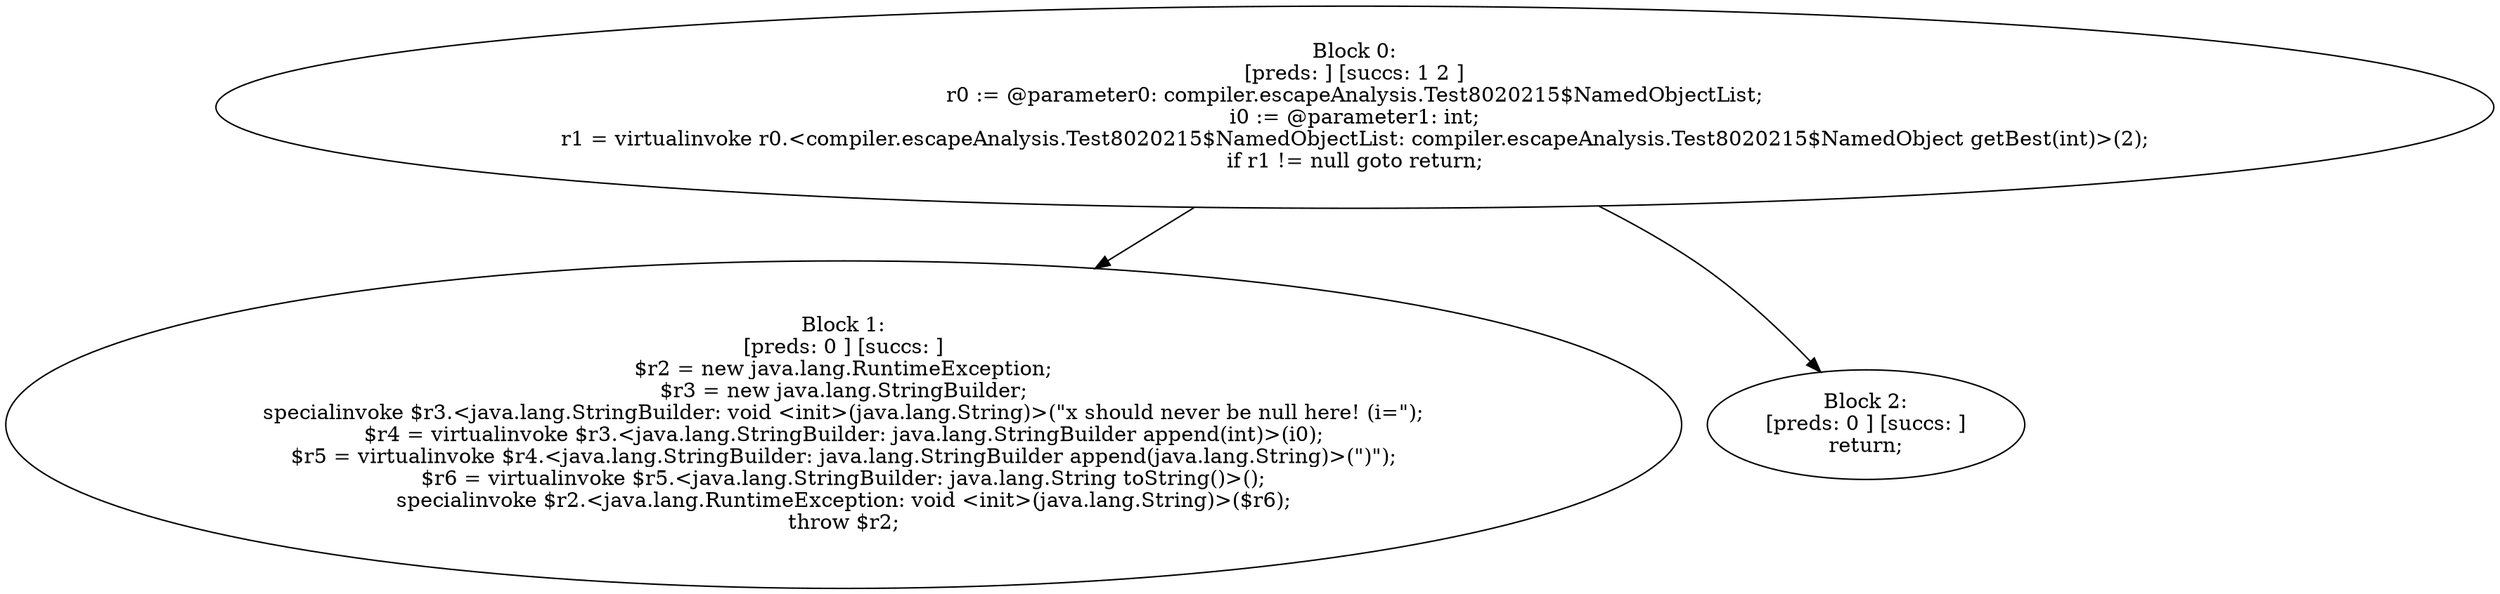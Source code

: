 digraph "unitGraph" {
    "Block 0:
[preds: ] [succs: 1 2 ]
r0 := @parameter0: compiler.escapeAnalysis.Test8020215$NamedObjectList;
i0 := @parameter1: int;
r1 = virtualinvoke r0.<compiler.escapeAnalysis.Test8020215$NamedObjectList: compiler.escapeAnalysis.Test8020215$NamedObject getBest(int)>(2);
if r1 != null goto return;
"
    "Block 1:
[preds: 0 ] [succs: ]
$r2 = new java.lang.RuntimeException;
$r3 = new java.lang.StringBuilder;
specialinvoke $r3.<java.lang.StringBuilder: void <init>(java.lang.String)>(\"x should never be null here! (i=\");
$r4 = virtualinvoke $r3.<java.lang.StringBuilder: java.lang.StringBuilder append(int)>(i0);
$r5 = virtualinvoke $r4.<java.lang.StringBuilder: java.lang.StringBuilder append(java.lang.String)>(\")\");
$r6 = virtualinvoke $r5.<java.lang.StringBuilder: java.lang.String toString()>();
specialinvoke $r2.<java.lang.RuntimeException: void <init>(java.lang.String)>($r6);
throw $r2;
"
    "Block 2:
[preds: 0 ] [succs: ]
return;
"
    "Block 0:
[preds: ] [succs: 1 2 ]
r0 := @parameter0: compiler.escapeAnalysis.Test8020215$NamedObjectList;
i0 := @parameter1: int;
r1 = virtualinvoke r0.<compiler.escapeAnalysis.Test8020215$NamedObjectList: compiler.escapeAnalysis.Test8020215$NamedObject getBest(int)>(2);
if r1 != null goto return;
"->"Block 1:
[preds: 0 ] [succs: ]
$r2 = new java.lang.RuntimeException;
$r3 = new java.lang.StringBuilder;
specialinvoke $r3.<java.lang.StringBuilder: void <init>(java.lang.String)>(\"x should never be null here! (i=\");
$r4 = virtualinvoke $r3.<java.lang.StringBuilder: java.lang.StringBuilder append(int)>(i0);
$r5 = virtualinvoke $r4.<java.lang.StringBuilder: java.lang.StringBuilder append(java.lang.String)>(\")\");
$r6 = virtualinvoke $r5.<java.lang.StringBuilder: java.lang.String toString()>();
specialinvoke $r2.<java.lang.RuntimeException: void <init>(java.lang.String)>($r6);
throw $r2;
";
    "Block 0:
[preds: ] [succs: 1 2 ]
r0 := @parameter0: compiler.escapeAnalysis.Test8020215$NamedObjectList;
i0 := @parameter1: int;
r1 = virtualinvoke r0.<compiler.escapeAnalysis.Test8020215$NamedObjectList: compiler.escapeAnalysis.Test8020215$NamedObject getBest(int)>(2);
if r1 != null goto return;
"->"Block 2:
[preds: 0 ] [succs: ]
return;
";
}
